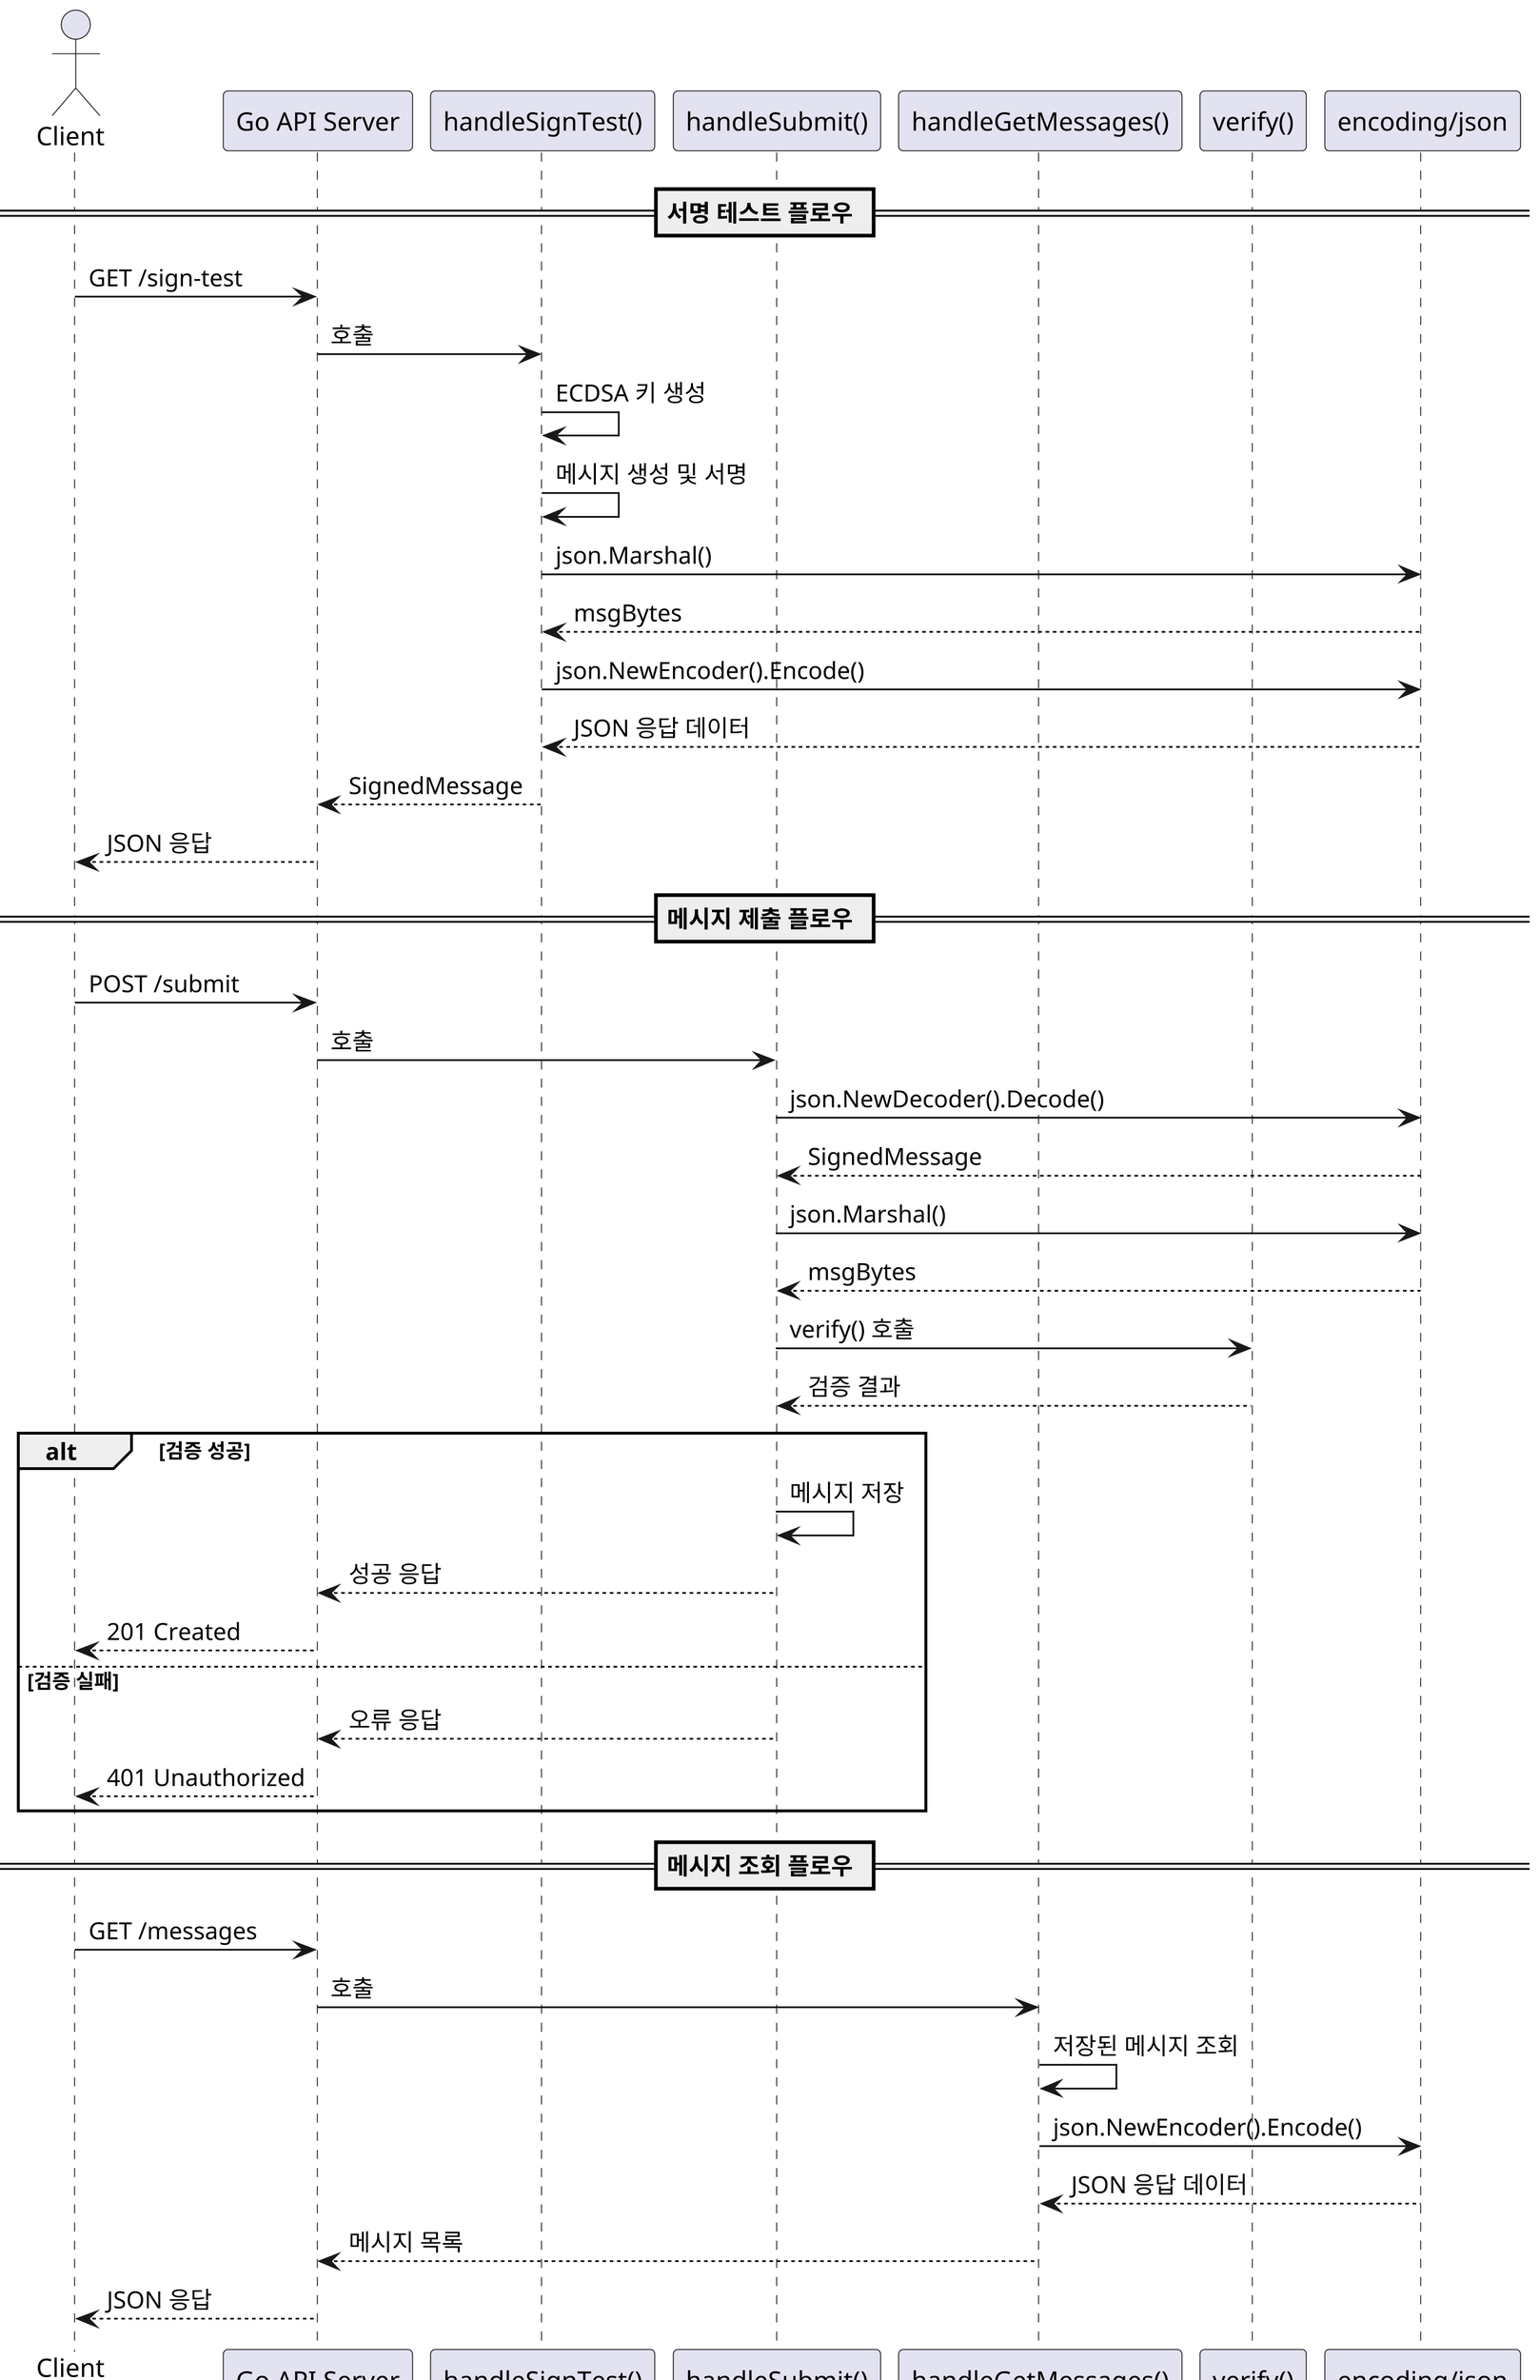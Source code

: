 @startuml
skinparam dpi 300

actor Client
participant "Go API Server" as Server
participant "handleSignTest()" as SignTest
participant "handleSubmit()" as Submit
participant "handleGetMessages()" as GetMessages
participant "verify()" as Verify
participant "encoding/json" as JSON

== 서명 테스트 플로우 ==
Client -> Server: GET /sign-test
Server -> SignTest: 호출
SignTest -> SignTest: ECDSA 키 생성
SignTest -> SignTest: 메시지 생성 및 서명
SignTest -> JSON: json.Marshal()
JSON --> SignTest: msgBytes
SignTest -> JSON: json.NewEncoder().Encode()
JSON --> SignTest: JSON 응답 데이터
SignTest --> Server: SignedMessage
Server --> Client: JSON 응답

== 메시지 제출 플로우 ==
Client -> Server: POST /submit
Server -> Submit: 호출
Submit -> JSON: json.NewDecoder().Decode()
JSON --> Submit: SignedMessage
Submit -> JSON: json.Marshal()
JSON --> Submit: msgBytes
Submit -> Verify: verify() 호출
Verify --> Submit: 검증 결과
alt 검증 성공
    Submit -> Submit: 메시지 저장
    Submit --> Server: 성공 응답
    Server --> Client: 201 Created
else 검증 실패
    Submit --> Server: 오류 응답
    Server --> Client: 401 Unauthorized
end

== 메시지 조회 플로우 ==
Client -> Server: GET /messages
Server -> GetMessages: 호출
GetMessages -> GetMessages: 저장된 메시지 조회
GetMessages -> JSON: json.NewEncoder().Encode()
JSON --> GetMessages: JSON 응답 데이터
GetMessages --> Server: 메시지 목록
Server --> Client: JSON 응답

@enduml
